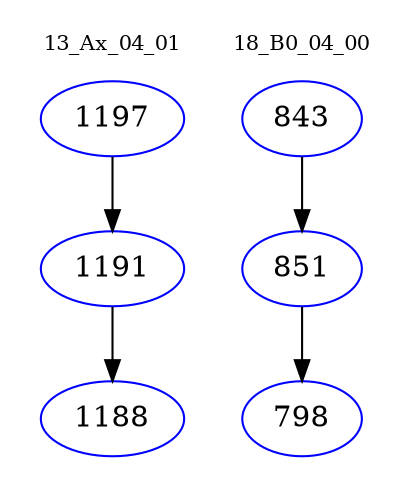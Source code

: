 digraph{
subgraph cluster_0 {
color = white
label = "13_Ax_04_01";
fontsize=10;
T0_1197 [label="1197", color="blue"]
T0_1197 -> T0_1191 [color="black"]
T0_1191 [label="1191", color="blue"]
T0_1191 -> T0_1188 [color="black"]
T0_1188 [label="1188", color="blue"]
}
subgraph cluster_1 {
color = white
label = "18_B0_04_00";
fontsize=10;
T1_843 [label="843", color="blue"]
T1_843 -> T1_851 [color="black"]
T1_851 [label="851", color="blue"]
T1_851 -> T1_798 [color="black"]
T1_798 [label="798", color="blue"]
}
}
